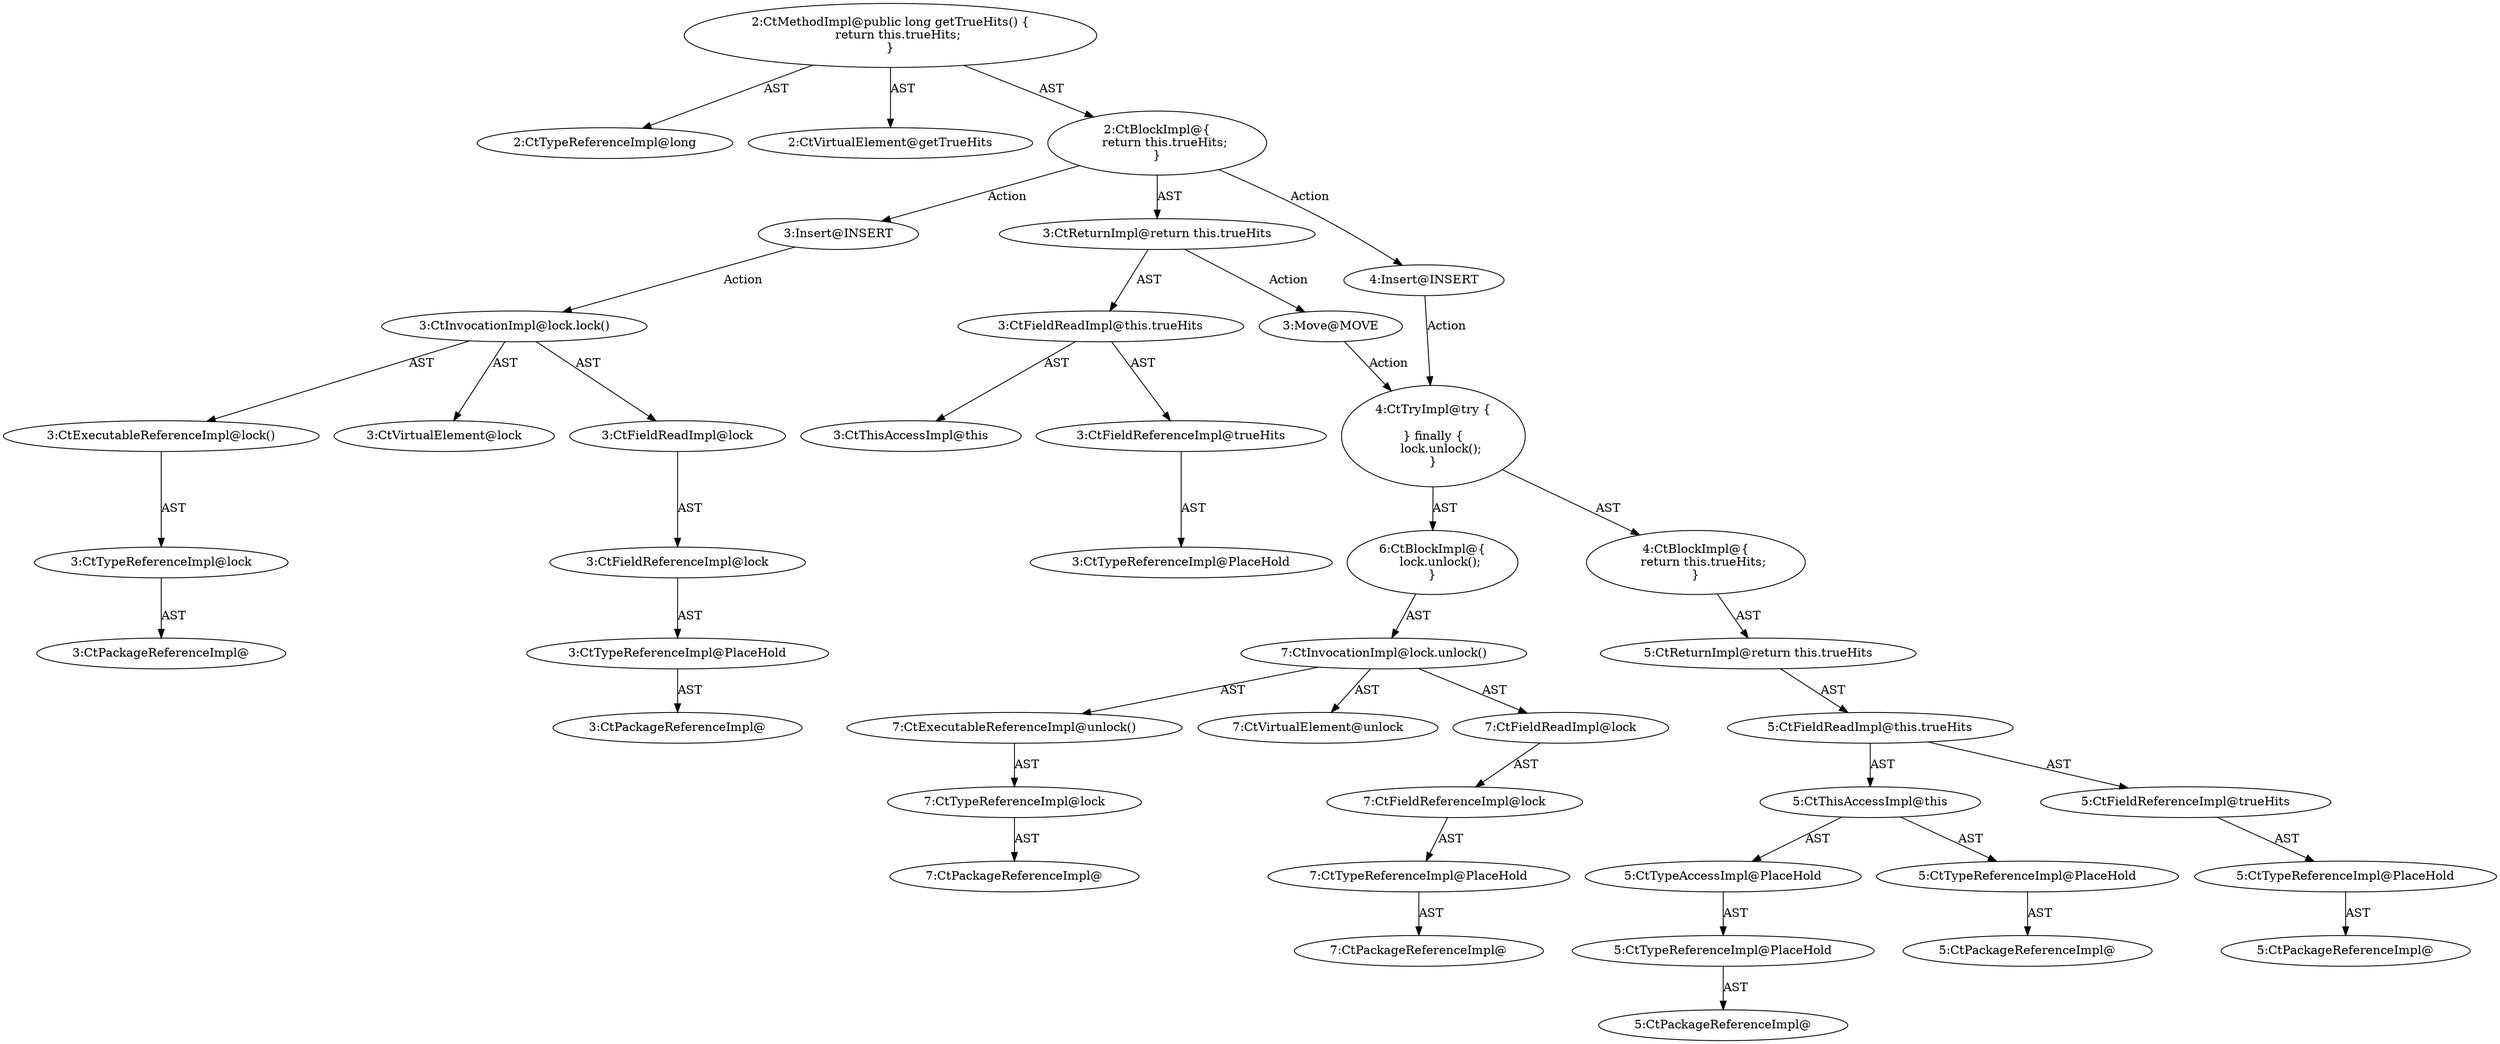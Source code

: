digraph "getTrueHits#?" {
0 [label="2:CtTypeReferenceImpl@long" shape=ellipse]
1 [label="2:CtVirtualElement@getTrueHits" shape=ellipse]
2 [label="3:CtFieldReferenceImpl@trueHits" shape=ellipse]
3 [label="3:CtTypeReferenceImpl@PlaceHold" shape=ellipse]
4 [label="3:CtFieldReadImpl@this.trueHits" shape=ellipse]
5 [label="3:CtThisAccessImpl@this" shape=ellipse]
6 [label="3:CtReturnImpl@return this.trueHits" shape=ellipse]
7 [label="2:CtBlockImpl@\{
    return this.trueHits;
\}" shape=ellipse]
8 [label="2:CtMethodImpl@public long getTrueHits() \{
    return this.trueHits;
\}" shape=ellipse]
9 [label="3:Insert@INSERT" shape=ellipse]
10 [label="3:CtPackageReferenceImpl@" shape=ellipse]
11 [label="3:CtTypeReferenceImpl@PlaceHold" shape=ellipse]
12 [label="3:CtFieldReferenceImpl@lock" shape=ellipse]
13 [label="3:CtFieldReadImpl@lock" shape=ellipse]
14 [label="3:CtPackageReferenceImpl@" shape=ellipse]
15 [label="3:CtTypeReferenceImpl@lock" shape=ellipse]
16 [label="3:CtExecutableReferenceImpl@lock()" shape=ellipse]
17 [label="3:CtInvocationImpl@lock.lock()" shape=ellipse]
18 [label="3:CtVirtualElement@lock" shape=ellipse]
19 [label="4:Insert@INSERT" shape=ellipse]
20 [label="5:CtPackageReferenceImpl@" shape=ellipse]
21 [label="5:CtTypeReferenceImpl@PlaceHold" shape=ellipse]
22 [label="5:CtPackageReferenceImpl@" shape=ellipse]
23 [label="5:CtTypeReferenceImpl@PlaceHold" shape=ellipse]
24 [label="5:CtTypeAccessImpl@PlaceHold" shape=ellipse]
25 [label="5:CtThisAccessImpl@this" shape=ellipse]
26 [label="5:CtPackageReferenceImpl@" shape=ellipse]
27 [label="5:CtTypeReferenceImpl@PlaceHold" shape=ellipse]
28 [label="5:CtFieldReferenceImpl@trueHits" shape=ellipse]
29 [label="5:CtFieldReadImpl@this.trueHits" shape=ellipse]
30 [label="5:CtReturnImpl@return this.trueHits" shape=ellipse]
31 [label="4:CtBlockImpl@\{
    return this.trueHits;
\}" shape=ellipse]
32 [label="7:CtPackageReferenceImpl@" shape=ellipse]
33 [label="7:CtTypeReferenceImpl@PlaceHold" shape=ellipse]
34 [label="7:CtFieldReferenceImpl@lock" shape=ellipse]
35 [label="7:CtFieldReadImpl@lock" shape=ellipse]
36 [label="7:CtPackageReferenceImpl@" shape=ellipse]
37 [label="7:CtTypeReferenceImpl@lock" shape=ellipse]
38 [label="7:CtExecutableReferenceImpl@unlock()" shape=ellipse]
39 [label="7:CtInvocationImpl@lock.unlock()" shape=ellipse]
40 [label="7:CtVirtualElement@unlock" shape=ellipse]
41 [label="6:CtBlockImpl@\{
    lock.unlock();
\}" shape=ellipse]
42 [label="4:CtTryImpl@try \{

\} finally \{
    lock.unlock();
\}" shape=ellipse]
43 [label="3:Move@MOVE" shape=ellipse]
2 -> 3 [label="AST"];
4 -> 5 [label="AST"];
4 -> 2 [label="AST"];
6 -> 4 [label="AST"];
6 -> 43 [label="Action"];
7 -> 6 [label="AST"];
7 -> 9 [label="Action"];
7 -> 19 [label="Action"];
8 -> 1 [label="AST"];
8 -> 0 [label="AST"];
8 -> 7 [label="AST"];
9 -> 17 [label="Action"];
11 -> 10 [label="AST"];
12 -> 11 [label="AST"];
13 -> 12 [label="AST"];
15 -> 14 [label="AST"];
16 -> 15 [label="AST"];
17 -> 18 [label="AST"];
17 -> 13 [label="AST"];
17 -> 16 [label="AST"];
19 -> 42 [label="Action"];
21 -> 20 [label="AST"];
23 -> 22 [label="AST"];
24 -> 23 [label="AST"];
25 -> 21 [label="AST"];
25 -> 24 [label="AST"];
27 -> 26 [label="AST"];
28 -> 27 [label="AST"];
29 -> 25 [label="AST"];
29 -> 28 [label="AST"];
30 -> 29 [label="AST"];
31 -> 30 [label="AST"];
33 -> 32 [label="AST"];
34 -> 33 [label="AST"];
35 -> 34 [label="AST"];
37 -> 36 [label="AST"];
38 -> 37 [label="AST"];
39 -> 40 [label="AST"];
39 -> 35 [label="AST"];
39 -> 38 [label="AST"];
41 -> 39 [label="AST"];
42 -> 31 [label="AST"];
42 -> 41 [label="AST"];
43 -> 42 [label="Action"];
}